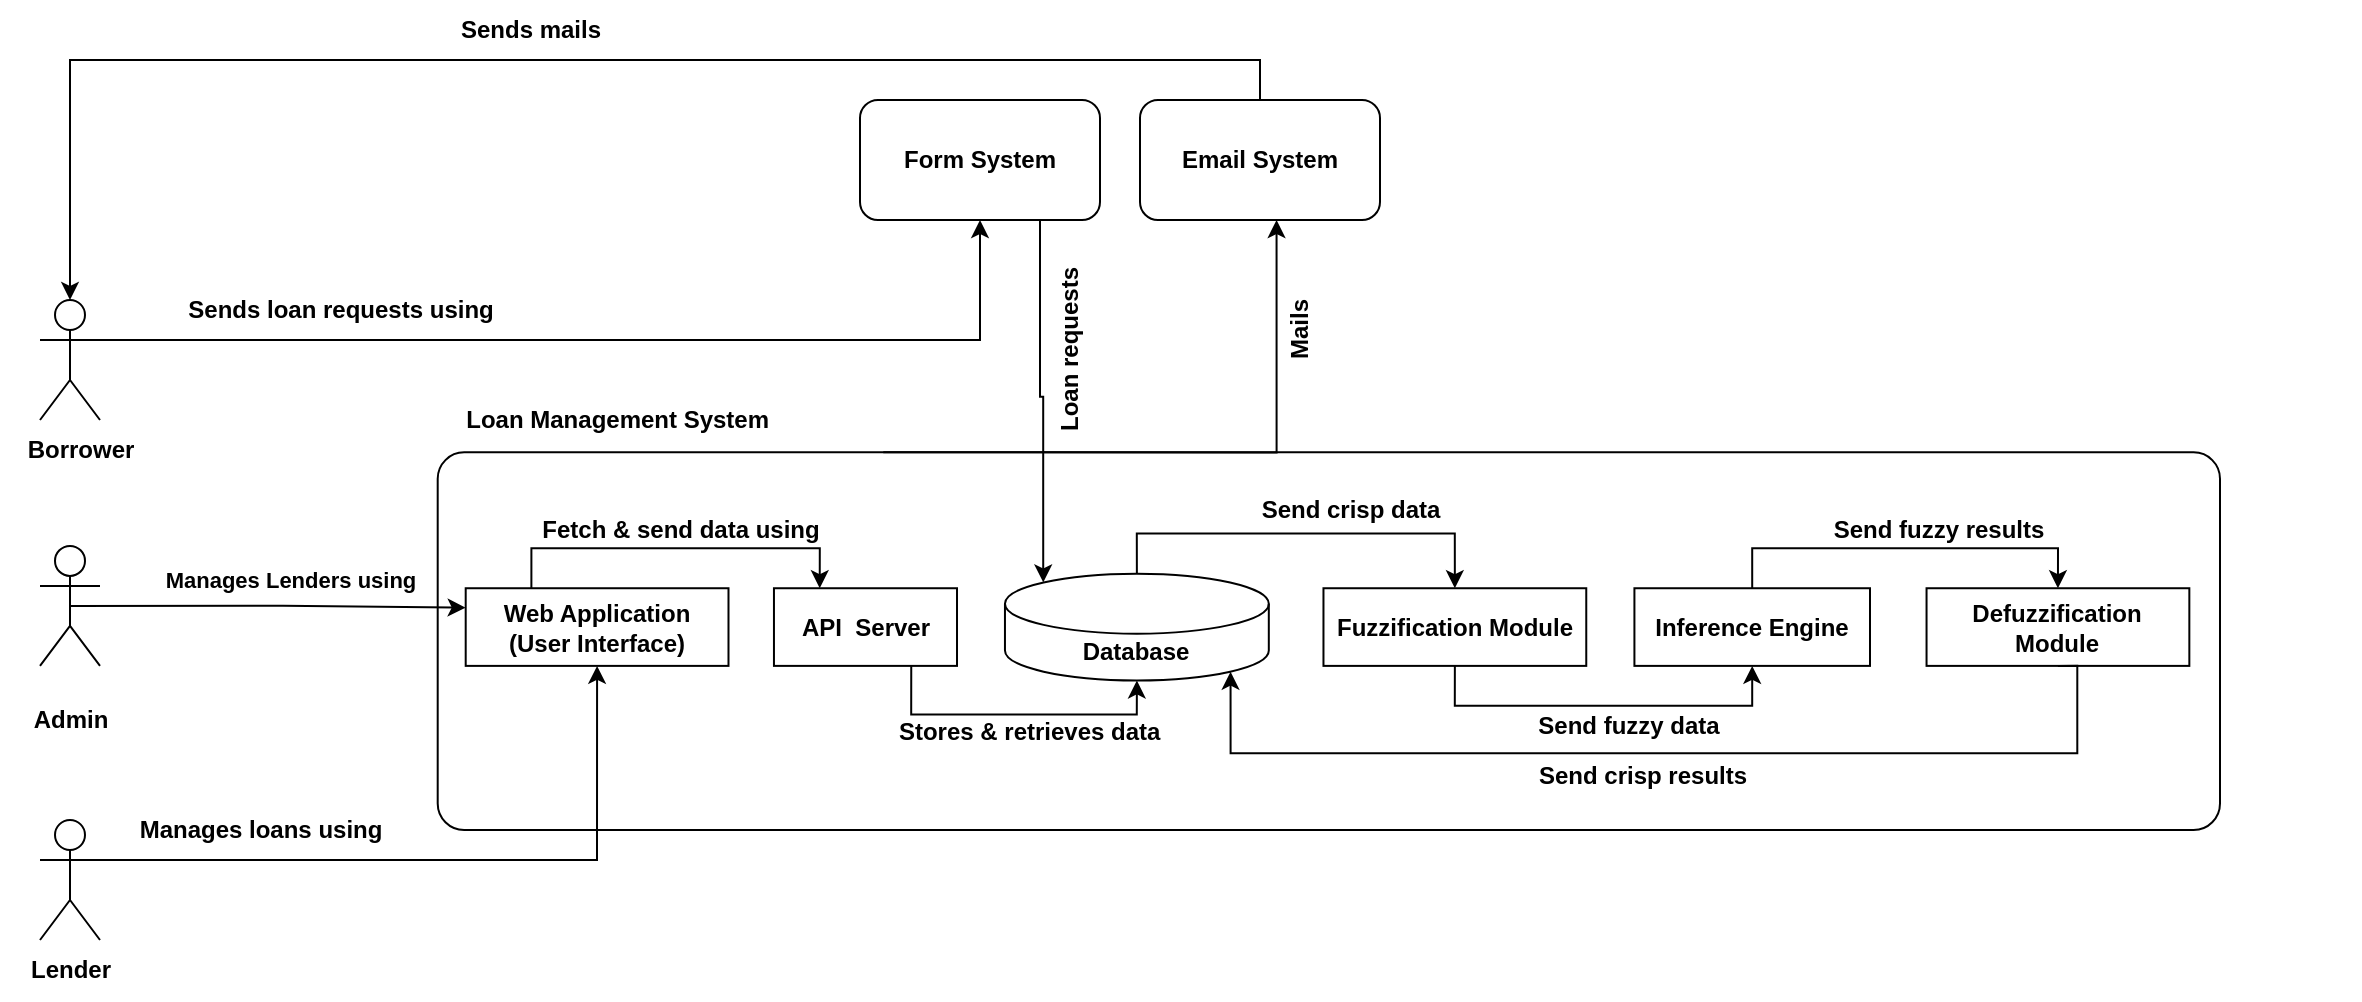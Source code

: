 <mxfile version="22.0.6" type="github">
  <diagram name="Page-1" id="WiTn8isQ3tz0NeDUUIZ3">
    <mxGraphModel dx="965" dy="835" grid="1" gridSize="10" guides="1" tooltips="1" connect="1" arrows="1" fold="1" page="1" pageScale="1" pageWidth="850" pageHeight="1100" math="0" shadow="0">
      <root>
        <mxCell id="0" />
        <mxCell id="1" parent="0" />
        <mxCell id="oTEpMk7W6n4_QLsBSc6U-42" value="" style="group;fontStyle=1" vertex="1" connectable="0" parent="1">
          <mxGeometry x="210" y="285" width="980" height="165" as="geometry" />
        </mxCell>
        <mxCell id="oTEpMk7W6n4_QLsBSc6U-43" value="" style="rounded=1;whiteSpace=wrap;html=1;arcSize=7;fontStyle=1" vertex="1" parent="oTEpMk7W6n4_QLsBSc6U-42">
          <mxGeometry x="18.85" y="-38.82" width="891.15" height="188.82" as="geometry" />
        </mxCell>
        <mxCell id="oTEpMk7W6n4_QLsBSc6U-44" value="API&amp;nbsp; Server" style="rounded=0;whiteSpace=wrap;html=1;fontStyle=1" vertex="1" parent="oTEpMk7W6n4_QLsBSc6U-42">
          <mxGeometry x="186.982" y="29.118" width="91.526" height="38.824" as="geometry" />
        </mxCell>
        <mxCell id="oTEpMk7W6n4_QLsBSc6U-45" style="edgeStyle=orthogonalEdgeStyle;rounded=0;orthogonalLoop=1;jettySize=auto;html=1;exitX=0.25;exitY=0;exitDx=0;exitDy=0;entryX=0.25;entryY=0;entryDx=0;entryDy=0;" edge="1" parent="oTEpMk7W6n4_QLsBSc6U-42" source="oTEpMk7W6n4_QLsBSc6U-46" target="oTEpMk7W6n4_QLsBSc6U-44">
          <mxGeometry relative="1" as="geometry" />
        </mxCell>
        <mxCell id="oTEpMk7W6n4_QLsBSc6U-46" value="Web Application&lt;br&gt;(User Interface)" style="rounded=0;whiteSpace=wrap;html=1;fontStyle=1" vertex="1" parent="oTEpMk7W6n4_QLsBSc6U-42">
          <mxGeometry x="32.848" y="29.118" width="131.393" height="38.824" as="geometry" />
        </mxCell>
        <mxCell id="oTEpMk7W6n4_QLsBSc6U-47" style="edgeStyle=orthogonalEdgeStyle;rounded=0;orthogonalLoop=1;jettySize=auto;html=1;exitX=0.5;exitY=1;exitDx=0;exitDy=0;entryX=0.5;entryY=1;entryDx=0;entryDy=0;fontStyle=1" edge="1" parent="oTEpMk7W6n4_QLsBSc6U-42" source="oTEpMk7W6n4_QLsBSc6U-48" target="oTEpMk7W6n4_QLsBSc6U-50">
          <mxGeometry relative="1" as="geometry" />
        </mxCell>
        <mxCell id="oTEpMk7W6n4_QLsBSc6U-48" value="Fuzzification Module" style="rounded=0;whiteSpace=wrap;html=1;fontStyle=1" vertex="1" parent="oTEpMk7W6n4_QLsBSc6U-42">
          <mxGeometry x="461.734" y="29.118" width="131.393" height="38.824" as="geometry" />
        </mxCell>
        <mxCell id="oTEpMk7W6n4_QLsBSc6U-49" style="edgeStyle=orthogonalEdgeStyle;rounded=0;orthogonalLoop=1;jettySize=auto;html=1;exitX=0.5;exitY=0;exitDx=0;exitDy=0;entryX=0.5;entryY=0;entryDx=0;entryDy=0;fontStyle=1" edge="1" parent="oTEpMk7W6n4_QLsBSc6U-42" source="oTEpMk7W6n4_QLsBSc6U-50" target="oTEpMk7W6n4_QLsBSc6U-53">
          <mxGeometry relative="1" as="geometry" />
        </mxCell>
        <mxCell id="oTEpMk7W6n4_QLsBSc6U-50" value="Inference Engine" style="rounded=0;whiteSpace=wrap;html=1;fontStyle=1" vertex="1" parent="oTEpMk7W6n4_QLsBSc6U-42">
          <mxGeometry x="617.212" y="29.118" width="117.788" height="38.824" as="geometry" />
        </mxCell>
        <mxCell id="oTEpMk7W6n4_QLsBSc6U-51" value="Send fuzzy data" style="text;html=1;align=center;verticalAlign=middle;resizable=0;points=[];autosize=1;strokeColor=none;fillColor=none;fontStyle=1" vertex="1" parent="oTEpMk7W6n4_QLsBSc6U-42">
          <mxGeometry x="558.788" y="82.5" width="110" height="30" as="geometry" />
        </mxCell>
        <mxCell id="oTEpMk7W6n4_QLsBSc6U-52" value="Stores &amp;amp; retrieves data&amp;nbsp;" style="text;html=1;align=center;verticalAlign=middle;resizable=0;points=[];autosize=1;strokeColor=none;fillColor=none;fontStyle=1" vertex="1" parent="oTEpMk7W6n4_QLsBSc6U-42">
          <mxGeometry x="235.572" y="86.387" width="160" height="30" as="geometry" />
        </mxCell>
        <mxCell id="oTEpMk7W6n4_QLsBSc6U-53" value="Defuzzification Module" style="rounded=0;whiteSpace=wrap;html=1;fontStyle=1" vertex="1" parent="oTEpMk7W6n4_QLsBSc6U-42">
          <mxGeometry x="763.273" y="29.118" width="131.393" height="38.824" as="geometry" />
        </mxCell>
        <mxCell id="oTEpMk7W6n4_QLsBSc6U-54" value="Send fuzzy results" style="text;html=1;align=center;verticalAlign=middle;resizable=0;points=[];autosize=1;strokeColor=none;fillColor=none;fontStyle=1" vertex="1" parent="oTEpMk7W6n4_QLsBSc6U-42">
          <mxGeometry x="703.904" y="-14.559" width="130" height="30" as="geometry" />
        </mxCell>
        <mxCell id="oTEpMk7W6n4_QLsBSc6U-55" value="Send crisp results" style="text;html=1;align=center;verticalAlign=middle;resizable=0;points=[];autosize=1;strokeColor=none;fillColor=none;fontStyle=1" vertex="1" parent="oTEpMk7W6n4_QLsBSc6U-42">
          <mxGeometry x="555.962" y="107.735" width="130" height="30" as="geometry" />
        </mxCell>
        <mxCell id="oTEpMk7W6n4_QLsBSc6U-56" style="edgeStyle=orthogonalEdgeStyle;rounded=0;orthogonalLoop=1;jettySize=auto;html=1;exitX=0.5;exitY=0;exitDx=0;exitDy=0;exitPerimeter=0;entryX=0.5;entryY=0;entryDx=0;entryDy=0;fontStyle=1" edge="1" parent="oTEpMk7W6n4_QLsBSc6U-42" source="oTEpMk7W6n4_QLsBSc6U-57" target="oTEpMk7W6n4_QLsBSc6U-48">
          <mxGeometry relative="1" as="geometry" />
        </mxCell>
        <mxCell id="oTEpMk7W6n4_QLsBSc6U-57" value="Database" style="shape=cylinder3;whiteSpace=wrap;html=1;boundedLbl=1;backgroundOutline=1;size=15;fontStyle=1" vertex="1" parent="oTEpMk7W6n4_QLsBSc6U-42">
          <mxGeometry x="302.481" y="21.838" width="131.923" height="53.382" as="geometry" />
        </mxCell>
        <mxCell id="oTEpMk7W6n4_QLsBSc6U-58" style="edgeStyle=orthogonalEdgeStyle;rounded=0;orthogonalLoop=1;jettySize=auto;html=1;exitX=0.5;exitY=1;exitDx=0;exitDy=0;entryX=0.855;entryY=1;entryDx=0;entryDy=-4.35;entryPerimeter=0;fontStyle=1" edge="1" parent="oTEpMk7W6n4_QLsBSc6U-42" source="oTEpMk7W6n4_QLsBSc6U-53" target="oTEpMk7W6n4_QLsBSc6U-57">
          <mxGeometry relative="1" as="geometry">
            <Array as="points">
              <mxPoint x="838.654" y="111.618" />
              <mxPoint x="415.558" y="111.618" />
            </Array>
          </mxGeometry>
        </mxCell>
        <mxCell id="oTEpMk7W6n4_QLsBSc6U-59" value="Fetch &amp;amp; send data using" style="text;html=1;align=center;verticalAlign=middle;resizable=0;points=[];autosize=1;strokeColor=none;fillColor=none;fontStyle=1" vertex="1" parent="oTEpMk7W6n4_QLsBSc6U-42">
          <mxGeometry x="60.304" y="-14.554" width="160" height="30" as="geometry" />
        </mxCell>
        <mxCell id="oTEpMk7W6n4_QLsBSc6U-60" style="edgeStyle=orthogonalEdgeStyle;rounded=0;orthogonalLoop=1;jettySize=auto;html=1;exitX=0.75;exitY=1;exitDx=0;exitDy=0;entryX=0.5;entryY=1;entryDx=0;entryDy=0;entryPerimeter=0;" edge="1" parent="oTEpMk7W6n4_QLsBSc6U-42" source="oTEpMk7W6n4_QLsBSc6U-44" target="oTEpMk7W6n4_QLsBSc6U-57">
          <mxGeometry relative="1" as="geometry">
            <Array as="points">
              <mxPoint x="255.365" y="92.206" />
              <mxPoint x="368.442" y="92.206" />
            </Array>
          </mxGeometry>
        </mxCell>
        <mxCell id="oTEpMk7W6n4_QLsBSc6U-61" style="edgeStyle=orthogonalEdgeStyle;rounded=0;orthogonalLoop=1;jettySize=auto;html=1;exitX=0.5;exitY=0.5;exitDx=0;exitDy=0;exitPerimeter=0;entryX=0;entryY=0.25;entryDx=0;entryDy=0;fontStyle=1" edge="1" parent="1" source="oTEpMk7W6n4_QLsBSc6U-62" target="oTEpMk7W6n4_QLsBSc6U-46">
          <mxGeometry relative="1" as="geometry" />
        </mxCell>
        <mxCell id="oTEpMk7W6n4_QLsBSc6U-62" value="Actor" style="shape=umlActor;verticalLabelPosition=bottom;verticalAlign=top;html=1;noLabel=1;fontStyle=1" vertex="1" parent="1">
          <mxGeometry x="30" y="292.94" width="30" height="60" as="geometry" />
        </mxCell>
        <mxCell id="oTEpMk7W6n4_QLsBSc6U-63" style="edgeStyle=orthogonalEdgeStyle;rounded=0;orthogonalLoop=1;jettySize=auto;html=1;exitX=1;exitY=0.333;exitDx=0;exitDy=0;exitPerimeter=0;entryX=0.5;entryY=1;entryDx=0;entryDy=0;" edge="1" parent="1" source="oTEpMk7W6n4_QLsBSc6U-64" target="oTEpMk7W6n4_QLsBSc6U-46">
          <mxGeometry relative="1" as="geometry" />
        </mxCell>
        <mxCell id="oTEpMk7W6n4_QLsBSc6U-64" value="Actor" style="shape=umlActor;verticalLabelPosition=bottom;verticalAlign=top;html=1;noLabel=1;fontStyle=1" vertex="1" parent="1">
          <mxGeometry x="30" y="430" width="30" height="60" as="geometry" />
        </mxCell>
        <mxCell id="oTEpMk7W6n4_QLsBSc6U-65" style="edgeStyle=orthogonalEdgeStyle;rounded=0;orthogonalLoop=1;jettySize=auto;html=1;exitX=1;exitY=0.333;exitDx=0;exitDy=0;exitPerimeter=0;entryX=0.5;entryY=1;entryDx=0;entryDy=0;" edge="1" parent="1" source="oTEpMk7W6n4_QLsBSc6U-66" target="oTEpMk7W6n4_QLsBSc6U-72">
          <mxGeometry relative="1" as="geometry" />
        </mxCell>
        <mxCell id="oTEpMk7W6n4_QLsBSc6U-66" value="Actor" style="shape=umlActor;verticalLabelPosition=bottom;verticalAlign=top;html=1;noLabel=1;fontStyle=1" vertex="1" parent="1">
          <mxGeometry x="30" y="170" width="30" height="60" as="geometry" />
        </mxCell>
        <mxCell id="oTEpMk7W6n4_QLsBSc6U-67" value="Admin" style="text;html=1;align=center;verticalAlign=middle;resizable=0;points=[];autosize=1;strokeColor=none;fillColor=none;fontStyle=1" vertex="1" parent="1">
          <mxGeometry x="15" y="365" width="60" height="30" as="geometry" />
        </mxCell>
        <mxCell id="oTEpMk7W6n4_QLsBSc6U-68" value="&lt;span&gt;Email System&lt;/span&gt;" style="rounded=1;whiteSpace=wrap;html=1;fontStyle=1" vertex="1" parent="1">
          <mxGeometry x="580" y="70" width="120" height="60" as="geometry" />
        </mxCell>
        <mxCell id="oTEpMk7W6n4_QLsBSc6U-69" value="Mails" style="text;html=1;align=center;verticalAlign=middle;resizable=0;points=[];autosize=1;strokeColor=none;fillColor=none;rotation=-90;fontStyle=1" vertex="1" parent="1">
          <mxGeometry x="635" y="170" width="50" height="30" as="geometry" />
        </mxCell>
        <mxCell id="oTEpMk7W6n4_QLsBSc6U-70" style="edgeStyle=orthogonalEdgeStyle;rounded=0;orthogonalLoop=1;jettySize=auto;html=1;exitX=0.5;exitY=0;exitDx=0;exitDy=0;entryX=0.5;entryY=0;entryDx=0;entryDy=0;entryPerimeter=0;fontStyle=1" edge="1" parent="1" source="oTEpMk7W6n4_QLsBSc6U-68" target="oTEpMk7W6n4_QLsBSc6U-66">
          <mxGeometry relative="1" as="geometry" />
        </mxCell>
        <mxCell id="oTEpMk7W6n4_QLsBSc6U-71" value="Sends mails" style="text;html=1;align=center;verticalAlign=middle;resizable=0;points=[];autosize=1;strokeColor=none;fillColor=none;fontStyle=1" vertex="1" parent="1">
          <mxGeometry x="230" y="20" width="90" height="30" as="geometry" />
        </mxCell>
        <mxCell id="oTEpMk7W6n4_QLsBSc6U-72" value="&lt;span&gt;Form System&lt;/span&gt;" style="rounded=1;whiteSpace=wrap;html=1;fontStyle=1" vertex="1" parent="1">
          <mxGeometry x="440.0" y="70" width="120" height="60" as="geometry" />
        </mxCell>
        <mxCell id="oTEpMk7W6n4_QLsBSc6U-73" value="Sends loan requests using" style="text;html=1;align=center;verticalAlign=middle;resizable=0;points=[];autosize=1;strokeColor=none;fillColor=none;rotation=0;fontStyle=1" vertex="1" parent="1">
          <mxGeometry x="90" y="160" width="180" height="30" as="geometry" />
        </mxCell>
        <mxCell id="oTEpMk7W6n4_QLsBSc6U-74" value="&lt;font style=&quot;font-size: 11px;&quot;&gt;Manages Lenders using&lt;/font&gt;" style="text;html=1;align=center;verticalAlign=middle;resizable=0;points=[];autosize=1;strokeColor=none;fillColor=none;fontStyle=1" vertex="1" parent="1">
          <mxGeometry x="80" y="295" width="150" height="30" as="geometry" />
        </mxCell>
        <mxCell id="oTEpMk7W6n4_QLsBSc6U-75" value="Lender" style="text;html=1;align=center;verticalAlign=middle;resizable=0;points=[];autosize=1;strokeColor=none;fillColor=none;fontStyle=1" vertex="1" parent="1">
          <mxGeometry x="15" y="490" width="60" height="30" as="geometry" />
        </mxCell>
        <mxCell id="oTEpMk7W6n4_QLsBSc6U-76" value="&lt;span style=&quot;border-color: var(--border-color);&quot;&gt;Loan Management System&amp;nbsp;&lt;br&gt;&lt;/span&gt;" style="text;html=1;align=center;verticalAlign=middle;resizable=0;points=[];autosize=1;strokeColor=none;fillColor=none;fontStyle=1" vertex="1" parent="1">
          <mxGeometry x="230" y="214.995" width="180" height="30" as="geometry" />
        </mxCell>
        <mxCell id="oTEpMk7W6n4_QLsBSc6U-77" value="Send crisp data" style="text;html=1;align=center;verticalAlign=middle;resizable=0;points=[];autosize=1;strokeColor=none;fillColor=none;fontStyle=1" vertex="1" parent="1">
          <mxGeometry x="630" y="260" width="110" height="30" as="geometry" />
        </mxCell>
        <mxCell id="oTEpMk7W6n4_QLsBSc6U-78" style="edgeStyle=orthogonalEdgeStyle;rounded=0;orthogonalLoop=1;jettySize=auto;html=1;exitX=0.25;exitY=0;exitDx=0;exitDy=0;entryX=0.569;entryY=1;entryDx=0;entryDy=0;entryPerimeter=0;" edge="1" parent="1" source="oTEpMk7W6n4_QLsBSc6U-43" target="oTEpMk7W6n4_QLsBSc6U-68">
          <mxGeometry relative="1" as="geometry">
            <Array as="points">
              <mxPoint x="648" y="246" />
            </Array>
          </mxGeometry>
        </mxCell>
        <mxCell id="oTEpMk7W6n4_QLsBSc6U-79" value="Borrower" style="text;html=1;align=center;verticalAlign=middle;resizable=0;points=[];autosize=1;strokeColor=none;fillColor=none;fontStyle=1" vertex="1" parent="1">
          <mxGeometry x="10" y="230" width="80" height="30" as="geometry" />
        </mxCell>
        <mxCell id="oTEpMk7W6n4_QLsBSc6U-80" value="Manages loans using" style="text;html=1;align=center;verticalAlign=middle;resizable=0;points=[];autosize=1;strokeColor=none;fillColor=none;rotation=0;fontStyle=1" vertex="1" parent="1">
          <mxGeometry x="70" y="420" width="140" height="30" as="geometry" />
        </mxCell>
        <mxCell id="oTEpMk7W6n4_QLsBSc6U-81" style="edgeStyle=orthogonalEdgeStyle;rounded=0;orthogonalLoop=1;jettySize=auto;html=1;exitX=0.75;exitY=1;exitDx=0;exitDy=0;entryX=0.145;entryY=0;entryDx=0;entryDy=4.35;entryPerimeter=0;" edge="1" parent="1" source="oTEpMk7W6n4_QLsBSc6U-72" target="oTEpMk7W6n4_QLsBSc6U-57">
          <mxGeometry relative="1" as="geometry" />
        </mxCell>
        <mxCell id="oTEpMk7W6n4_QLsBSc6U-82" value="Loan requests" style="text;html=1;align=center;verticalAlign=middle;resizable=0;points=[];autosize=1;strokeColor=none;fillColor=none;rotation=-90;fontStyle=1" vertex="1" parent="1">
          <mxGeometry x="490" y="180" width="110" height="30" as="geometry" />
        </mxCell>
      </root>
    </mxGraphModel>
  </diagram>
</mxfile>
